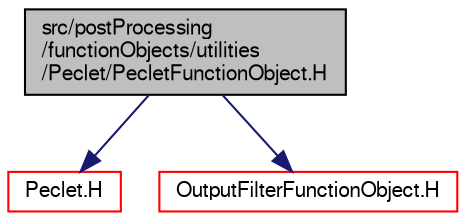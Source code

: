 digraph "src/postProcessing/functionObjects/utilities/Peclet/PecletFunctionObject.H"
{
  bgcolor="transparent";
  edge [fontname="FreeSans",fontsize="10",labelfontname="FreeSans",labelfontsize="10"];
  node [fontname="FreeSans",fontsize="10",shape=record];
  Node0 [label="src/postProcessing\l/functionObjects/utilities\l/Peclet/PecletFunctionObject.H",height=0.2,width=0.4,color="black", fillcolor="grey75", style="filled", fontcolor="black"];
  Node0 -> Node1 [color="midnightblue",fontsize="10",style="solid",fontname="FreeSans"];
  Node1 [label="Peclet.H",height=0.2,width=0.4,color="red",URL="$a13772.html"];
  Node0 -> Node68 [color="midnightblue",fontsize="10",style="solid",fontname="FreeSans"];
  Node68 [label="OutputFilterFunctionObject.H",height=0.2,width=0.4,color="red",URL="$a08975.html"];
}
